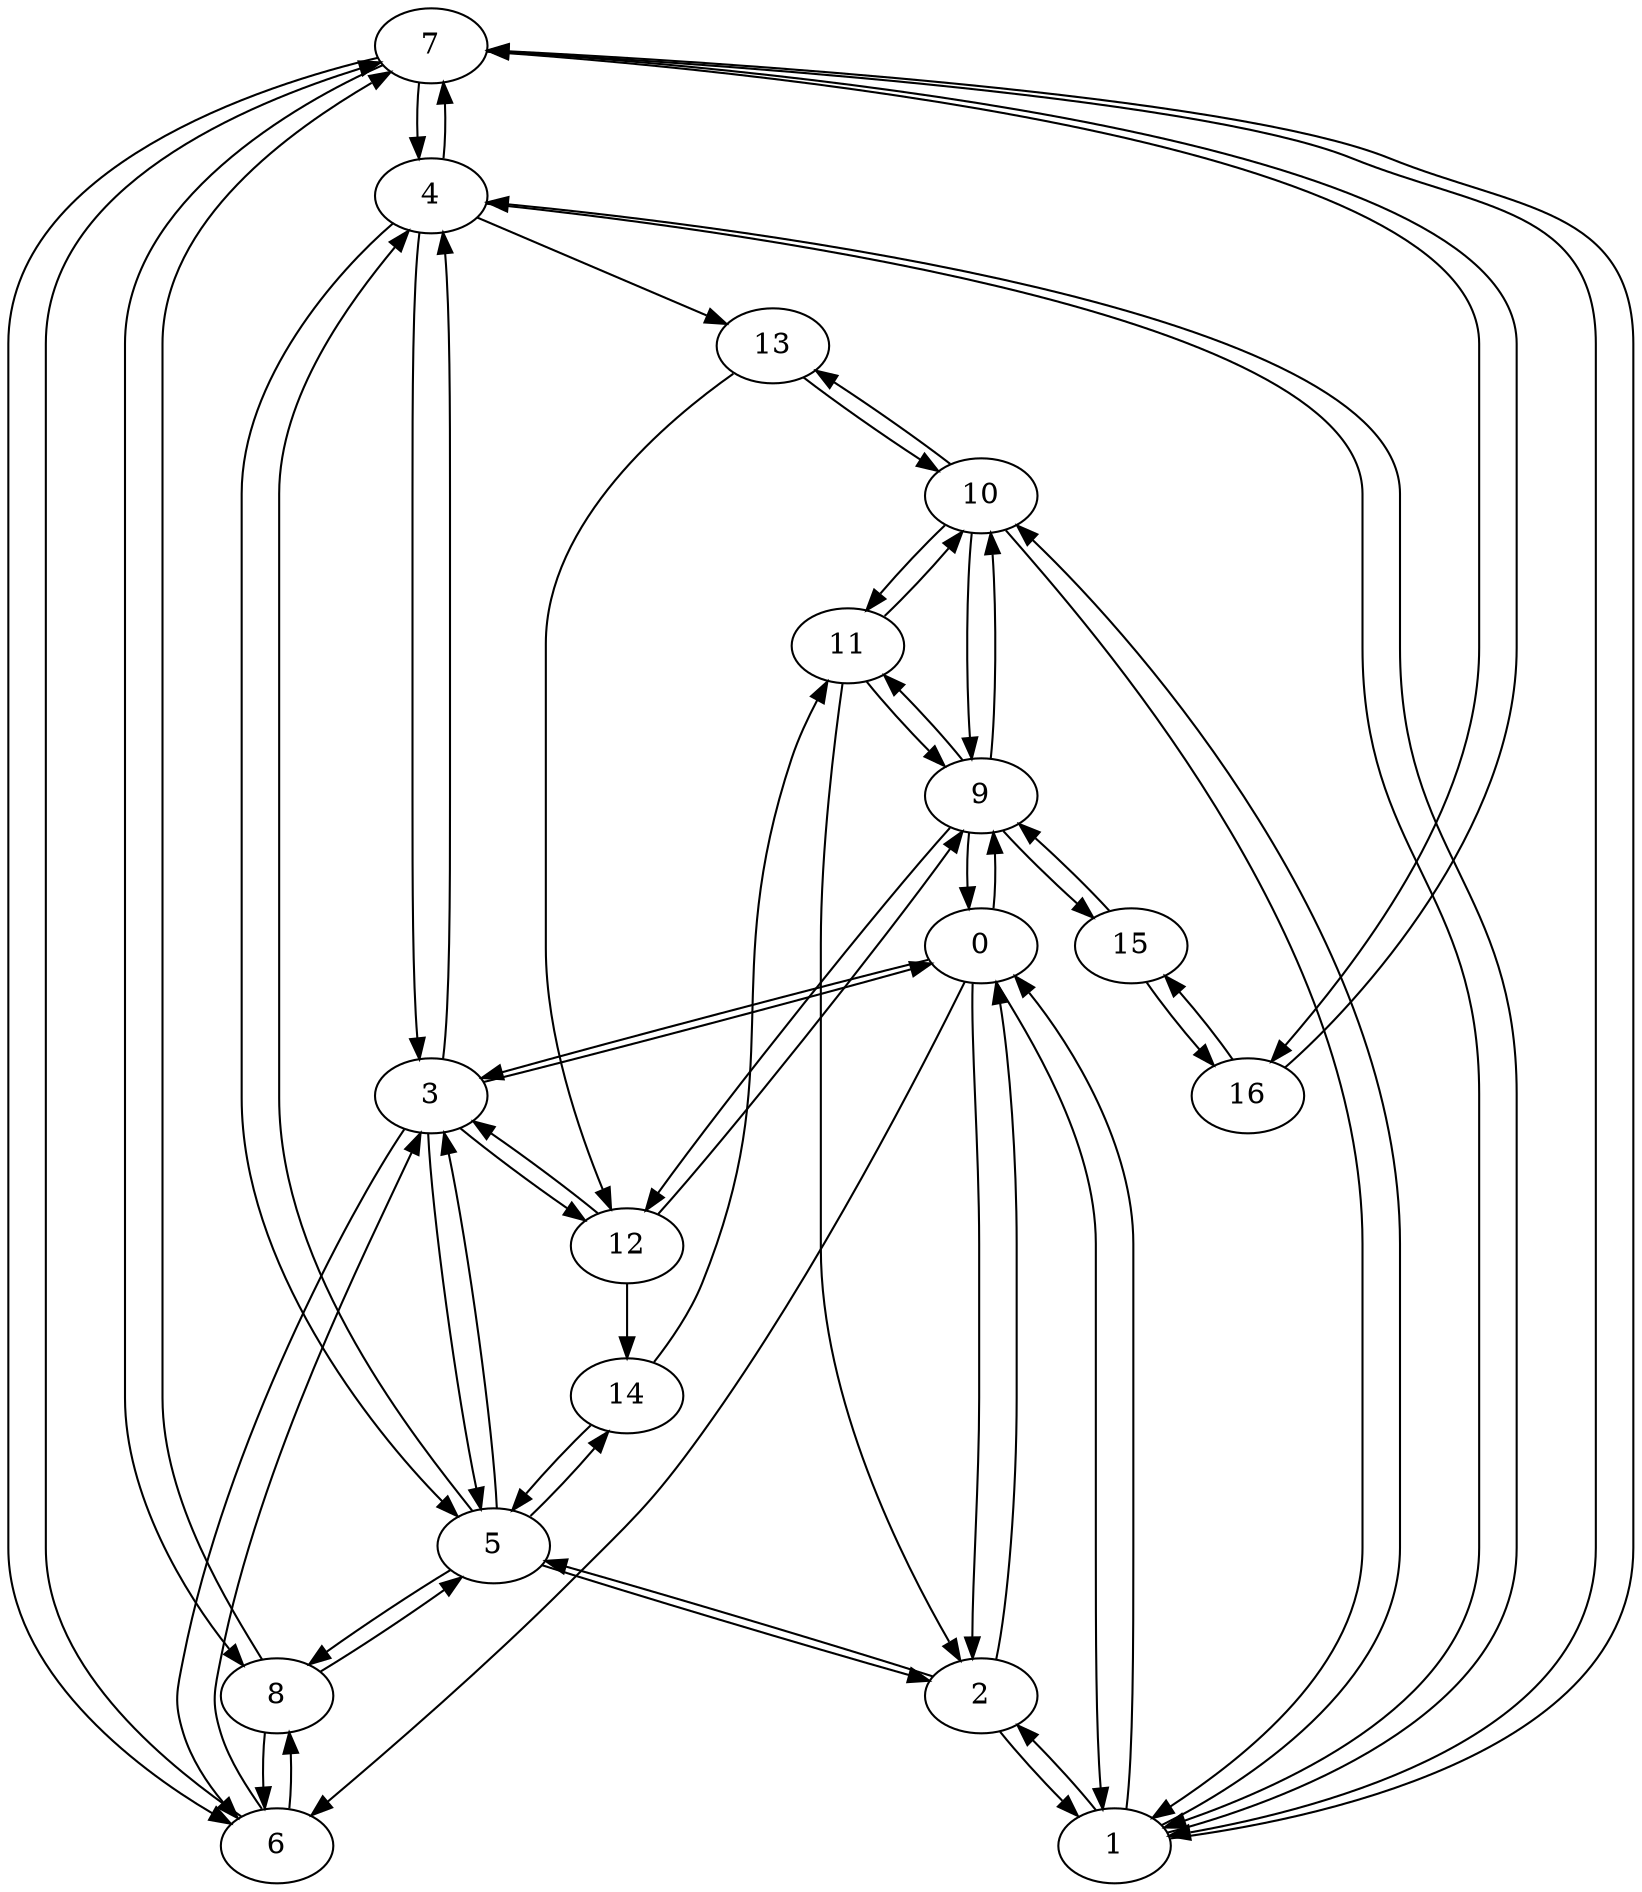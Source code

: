 digraph net {
7 [ rank="0" ]
3 [ rank="1" ]
4 [ rank="2" ]
11 [ rank="3" ]
0 [ rank="4" ]
10 [ rank="5" ]
5 [ rank="6" ]
8 [ rank="7" ]
6 [ rank="8" ]
2 [ rank="9" ]
1 [ rank="10" ]
9 [ rank="11" ]
0 -> 9 [ weight="4.000000" ]
0 -> 3 [ weight="4.000000" ]
0 -> 6 [ weight="3.000000" ]
0 -> 1 [ weight="10.000000" ]
0 -> 2 [ weight="4.000000" ]
1 -> 10 [ weight="4.000000" ]
1 -> 4 [ weight="3.000000" ]
1 -> 7 [ weight="2.000000" ]
1 -> 2 [ weight="8.000000" ]
1 -> 0 [ weight="9.000000" ]
2 -> 5 [ weight="4.000000" ]
2 -> 0 [ weight="5.000000" ]
2 -> 1 [ weight="8.000000" ]
3 -> 12 [ weight="3.000000" ]
3 -> 6 [ weight="1.000000" ]
3 -> 0 [ weight="4.000000" ]
3 -> 4 [ weight="14.000000" ]
3 -> 5 [ weight="5.000000" ]
4 -> 13 [ weight="1.000000" ]
4 -> 7 [ weight="10.000000" ]
4 -> 1 [ weight="2.000000" ]
4 -> 5 [ weight="5.000000" ]
4 -> 3 [ weight="14.000000" ]
5 -> 14 [ weight="1.000000" ]
5 -> 8 [ weight="4.000000" ]
5 -> 2 [ weight="4.000000" ]
5 -> 3 [ weight="5.000000" ]
5 -> 4 [ weight="5.000000" ]
6 -> 3 [ weight="1.000000" ]
6 -> 7 [ weight="10.000000" ]
6 -> 8 [ weight="14.000000" ]
7 -> 16 [ weight="1.000000" ]
7 -> 1 [ weight="5.000000" ]
7 -> 4 [ weight="10.000000" ]
7 -> 8 [ weight="2.000000" ]
7 -> 6 [ weight="7.000000" ]
8 -> 5 [ weight="4.000000" ]
8 -> 6 [ weight="14.000000" ]
8 -> 7 [ weight="2.000000" ]
9 -> 0 [ weight="7.000000" ]
9 -> 12 [ weight="1.000000" ]
9 -> 15 [ weight="1.000000" ]
9 -> 10 [ weight="13.000000" ]
9 -> 11 [ weight="2.000000" ]
10 -> 1 [ weight="1.000000" ]
10 -> 13 [ weight="3.000000" ]
10 -> 11 [ weight="5.000000" ]
10 -> 9 [ weight="14.000000" ]
11 -> 2 [ weight="1.000000" ]
11 -> 9 [ weight="2.000000" ]
11 -> 10 [ weight="5.000000" ]
12 -> 3 [ weight="3.000000" ]
12 -> 9 [ weight="3.000000" ]
12 -> 14 [ weight="1.000000" ]
13 -> 10 [ weight="1.000000" ]
13 -> 12 [ weight="3.000000" ]
14 -> 5 [ weight="1.000000" ]
14 -> 11 [ weight="1.000000" ]
15 -> 9 [ weight="1.000000" ]
15 -> 16 [ weight="1.000000" ]
16 -> 7 [ weight="1.000000" ]
16 -> 15 [ weight="1.000000" ]
}
